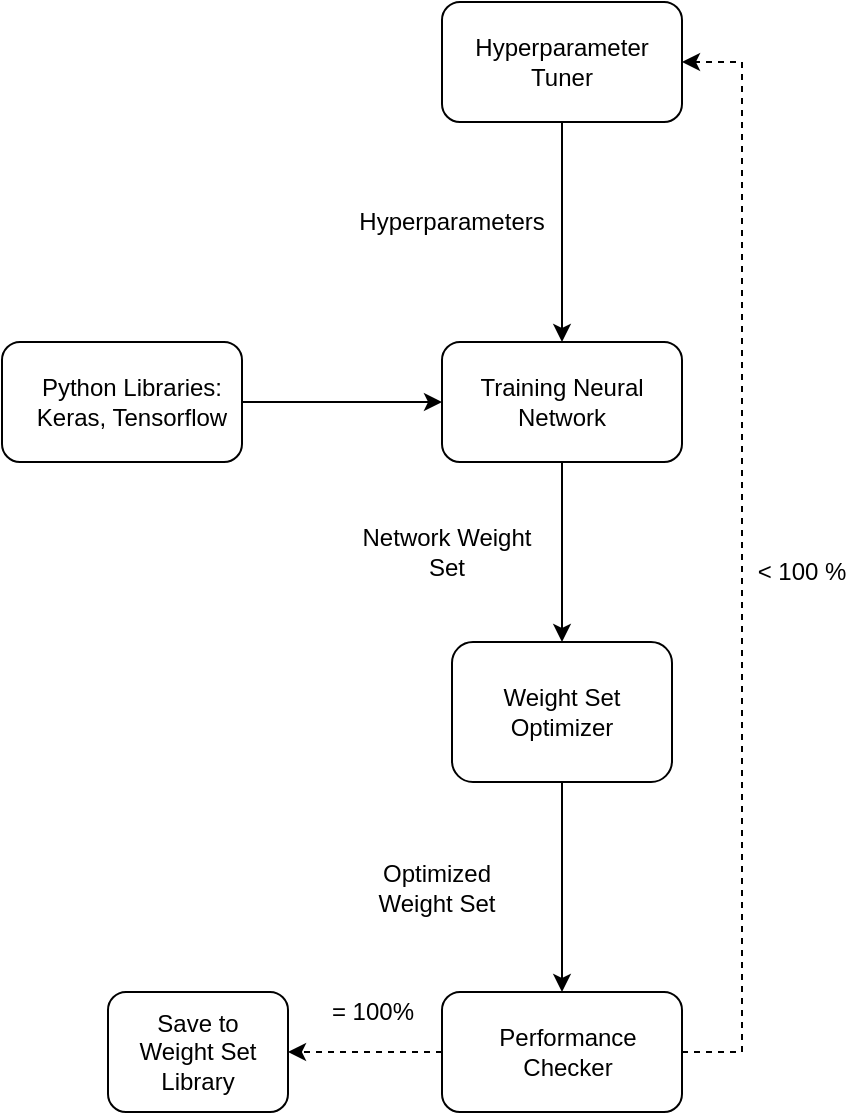 <mxfile version="10.9.5" type="github"><diagram id="3Xnlj-yjcQunZXpvCPA1" name="Page-1"><mxGraphModel dx="430" dy="751" grid="1" gridSize="10" guides="1" tooltips="1" connect="1" arrows="1" fold="1" page="1" pageScale="1" pageWidth="827" pageHeight="1169" math="0" shadow="0"><root><mxCell id="0"/><mxCell id="1" parent="0"/><mxCell id="Fuj7VdlFBsXM9TBkawyg-36" value="" style="rounded=1;whiteSpace=wrap;html=1;" vertex="1" parent="1"><mxGeometry x="123" y="625" width="90" height="60" as="geometry"/></mxCell><mxCell id="Fuj7VdlFBsXM9TBkawyg-15" value="" style="rounded=1;whiteSpace=wrap;html=1;" vertex="1" parent="1"><mxGeometry x="290" y="130" width="120" height="60" as="geometry"/></mxCell><mxCell id="Fuj7VdlFBsXM9TBkawyg-27" style="edgeStyle=orthogonalEdgeStyle;rounded=0;orthogonalLoop=1;jettySize=auto;html=1;exitX=1;exitY=0.5;exitDx=0;exitDy=0;entryX=1;entryY=0.5;entryDx=0;entryDy=0;dashed=1;" edge="1" parent="1" source="Fuj7VdlFBsXM9TBkawyg-30" target="Fuj7VdlFBsXM9TBkawyg-15"><mxGeometry relative="1" as="geometry"><mxPoint x="480" y="160" as="targetPoint"/><Array as="points"><mxPoint x="440" y="655"/><mxPoint x="440" y="160"/></Array></mxGeometry></mxCell><mxCell id="Fuj7VdlFBsXM9TBkawyg-2" value="Weight Set Optimizer" style="rounded=1;whiteSpace=wrap;html=1;" vertex="1" parent="1"><mxGeometry x="295" y="450" width="110" height="70" as="geometry"/></mxCell><mxCell id="Fuj7VdlFBsXM9TBkawyg-3" value="" style="rounded=1;whiteSpace=wrap;html=1;" vertex="1" parent="1"><mxGeometry x="290" y="300" width="120" height="60" as="geometry"/></mxCell><mxCell id="Fuj7VdlFBsXM9TBkawyg-4" value="" style="rounded=1;whiteSpace=wrap;html=1;" vertex="1" parent="1"><mxGeometry x="70" y="300" width="120" height="60" as="geometry"/></mxCell><mxCell id="Fuj7VdlFBsXM9TBkawyg-5" value="Python Libraries: Keras, Tensorflow" style="text;html=1;strokeColor=none;fillColor=none;align=center;verticalAlign=middle;whiteSpace=wrap;rounded=0;" vertex="1" parent="1"><mxGeometry x="80" y="320" width="110" height="20" as="geometry"/></mxCell><mxCell id="Fuj7VdlFBsXM9TBkawyg-6" value="Training Neural Network" style="text;html=1;strokeColor=none;fillColor=none;align=center;verticalAlign=middle;whiteSpace=wrap;rounded=0;" vertex="1" parent="1"><mxGeometry x="295" y="320" width="110" height="20" as="geometry"/></mxCell><mxCell id="Fuj7VdlFBsXM9TBkawyg-7" value="" style="endArrow=classic;html=1;" edge="1" parent="1" target="Fuj7VdlFBsXM9TBkawyg-3"><mxGeometry width="50" height="50" relative="1" as="geometry"><mxPoint x="350" y="190" as="sourcePoint"/><mxPoint x="370" y="180" as="targetPoint"/></mxGeometry></mxCell><mxCell id="Fuj7VdlFBsXM9TBkawyg-8" value="" style="endArrow=classic;html=1;entryX=0;entryY=0.5;entryDx=0;entryDy=0;exitX=1;exitY=0.5;exitDx=0;exitDy=0;" edge="1" parent="1" source="Fuj7VdlFBsXM9TBkawyg-5" target="Fuj7VdlFBsXM9TBkawyg-3"><mxGeometry width="50" height="50" relative="1" as="geometry"><mxPoint x="180" y="440" as="sourcePoint"/><mxPoint x="230" y="390" as="targetPoint"/></mxGeometry></mxCell><mxCell id="Fuj7VdlFBsXM9TBkawyg-9" value="Hyperparameter Tuner" style="text;html=1;strokeColor=none;fillColor=none;align=center;verticalAlign=middle;whiteSpace=wrap;rounded=0;" vertex="1" parent="1"><mxGeometry x="330" y="150" width="40" height="20" as="geometry"/></mxCell><mxCell id="Fuj7VdlFBsXM9TBkawyg-10" value="" style="endArrow=classic;html=1;exitX=0.5;exitY=1;exitDx=0;exitDy=0;" edge="1" parent="1" source="Fuj7VdlFBsXM9TBkawyg-3" target="Fuj7VdlFBsXM9TBkawyg-2"><mxGeometry width="50" height="50" relative="1" as="geometry"><mxPoint x="60" y="620" as="sourcePoint"/><mxPoint x="110" y="570" as="targetPoint"/></mxGeometry></mxCell><mxCell id="Fuj7VdlFBsXM9TBkawyg-11" value="Network&amp;nbsp;Weight Set" style="text;html=1;strokeColor=none;fillColor=none;align=center;verticalAlign=middle;whiteSpace=wrap;rounded=0;" vertex="1" parent="1"><mxGeometry x="250" y="395" width="85" height="20" as="geometry"/></mxCell><mxCell id="Fuj7VdlFBsXM9TBkawyg-12" value="Hyperparameters" style="text;html=1;strokeColor=none;fillColor=none;align=center;verticalAlign=middle;whiteSpace=wrap;rounded=0;" vertex="1" parent="1"><mxGeometry x="275" y="230" width="40" height="20" as="geometry"/></mxCell><mxCell id="Fuj7VdlFBsXM9TBkawyg-28" value="&amp;lt; 100 %" style="text;html=1;strokeColor=none;fillColor=none;align=center;verticalAlign=middle;whiteSpace=wrap;rounded=0;" vertex="1" parent="1"><mxGeometry x="440" y="405" width="60" height="20" as="geometry"/></mxCell><mxCell id="Fuj7VdlFBsXM9TBkawyg-29" value="" style="endArrow=classic;html=1;exitX=0.5;exitY=1;exitDx=0;exitDy=0;entryX=0.5;entryY=0;entryDx=0;entryDy=0;" edge="1" parent="1" source="Fuj7VdlFBsXM9TBkawyg-2" target="Fuj7VdlFBsXM9TBkawyg-30"><mxGeometry width="50" height="50" relative="1" as="geometry"><mxPoint x="110" y="590" as="sourcePoint"/><mxPoint x="350" y="570" as="targetPoint"/></mxGeometry></mxCell><mxCell id="Fuj7VdlFBsXM9TBkawyg-30" value="" style="rounded=1;whiteSpace=wrap;html=1;" vertex="1" parent="1"><mxGeometry x="290" y="625" width="120" height="60" as="geometry"/></mxCell><mxCell id="Fuj7VdlFBsXM9TBkawyg-32" value="Performance Checker" style="text;html=1;strokeColor=none;fillColor=none;align=center;verticalAlign=middle;whiteSpace=wrap;rounded=0;" vertex="1" parent="1"><mxGeometry x="333" y="645" width="40" height="20" as="geometry"/></mxCell><mxCell id="Fuj7VdlFBsXM9TBkawyg-33" value="" style="endArrow=classic;html=1;dashed=1;exitX=0;exitY=0.5;exitDx=0;exitDy=0;entryX=1;entryY=0.5;entryDx=0;entryDy=0;" edge="1" parent="1" source="Fuj7VdlFBsXM9TBkawyg-30" target="Fuj7VdlFBsXM9TBkawyg-36"><mxGeometry width="50" height="50" relative="1" as="geometry"><mxPoint x="70" y="700" as="sourcePoint"/><mxPoint x="210" y="600" as="targetPoint"/></mxGeometry></mxCell><mxCell id="Fuj7VdlFBsXM9TBkawyg-34" value="= 100%" style="text;html=1;strokeColor=none;fillColor=none;align=center;verticalAlign=middle;whiteSpace=wrap;rounded=0;" vertex="1" parent="1"><mxGeometry x="227.5" y="625" width="55" height="20" as="geometry"/></mxCell><mxCell id="Fuj7VdlFBsXM9TBkawyg-35" value="Save to Weight Set Library" style="text;html=1;strokeColor=none;fillColor=none;align=center;verticalAlign=middle;whiteSpace=wrap;rounded=0;" vertex="1" parent="1"><mxGeometry x="133" y="635" width="70" height="40" as="geometry"/></mxCell><mxCell id="Fuj7VdlFBsXM9TBkawyg-37" value="Optimized Weight Set" style="text;html=1;strokeColor=none;fillColor=none;align=center;verticalAlign=middle;whiteSpace=wrap;rounded=0;" vertex="1" parent="1"><mxGeometry x="245" y="562.5" width="85" height="20" as="geometry"/></mxCell></root></mxGraphModel></diagram></mxfile>
